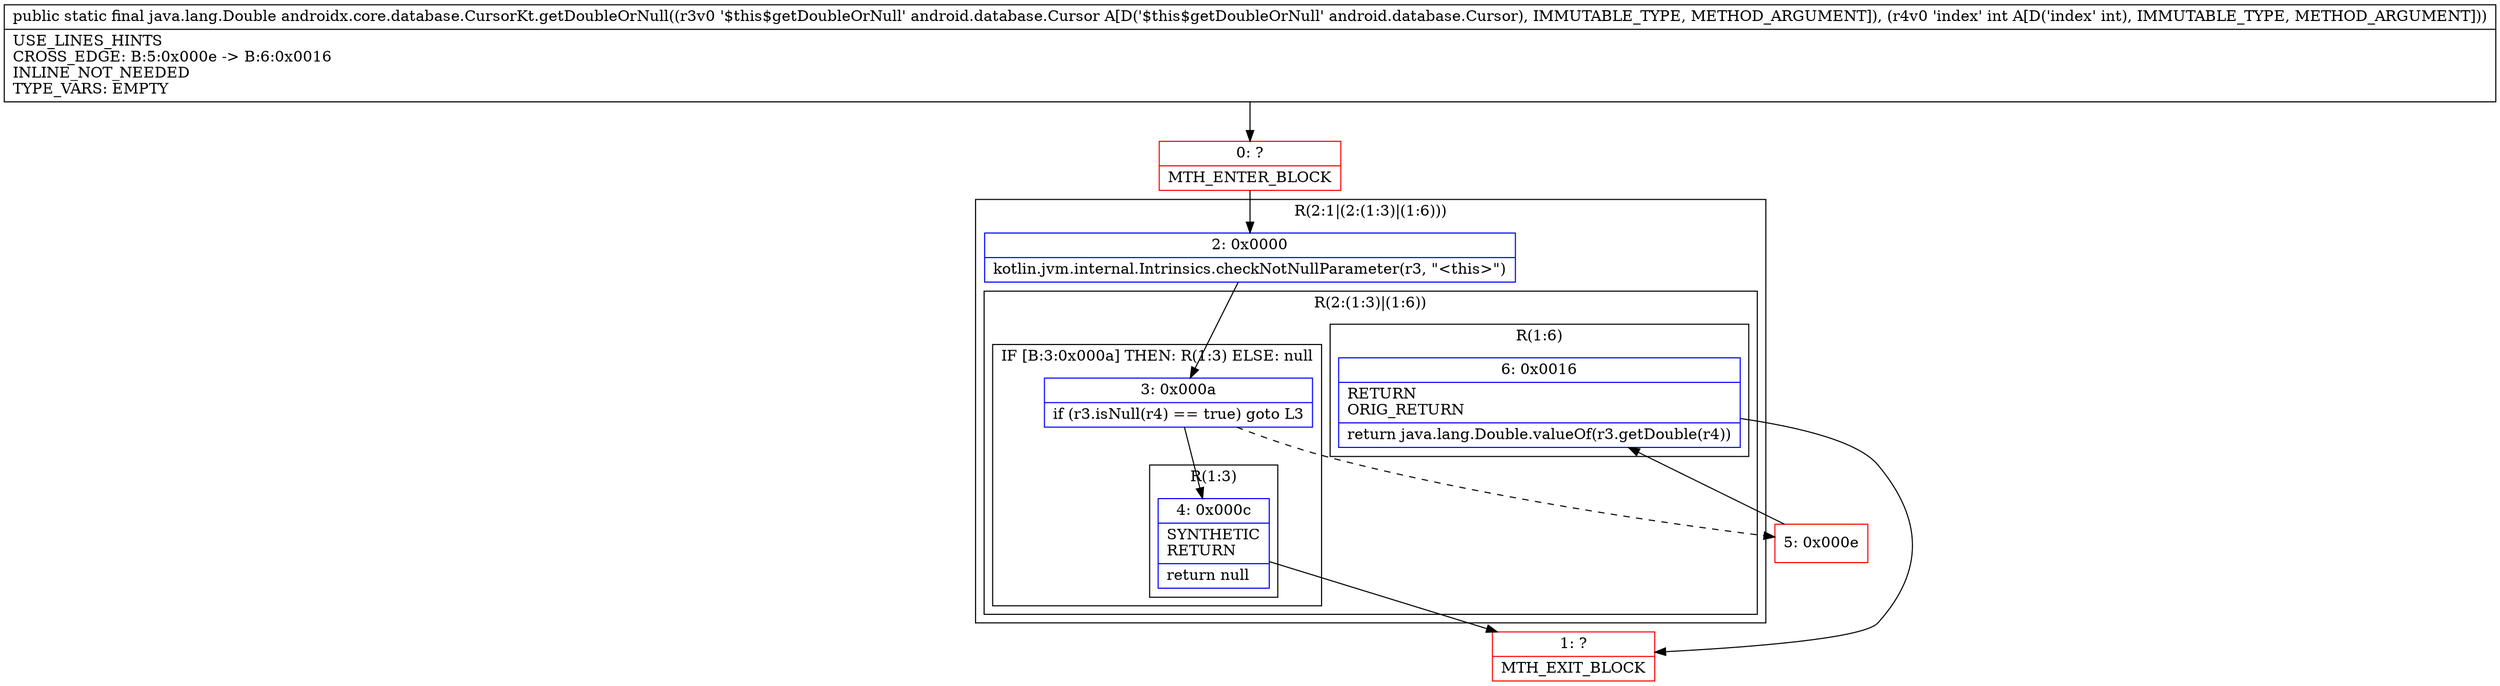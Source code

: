 digraph "CFG forandroidx.core.database.CursorKt.getDoubleOrNull(Landroid\/database\/Cursor;I)Ljava\/lang\/Double;" {
subgraph cluster_Region_2086701463 {
label = "R(2:1|(2:(1:3)|(1:6)))";
node [shape=record,color=blue];
Node_2 [shape=record,label="{2\:\ 0x0000|kotlin.jvm.internal.Intrinsics.checkNotNullParameter(r3, \"\<this\>\")\l}"];
subgraph cluster_Region_38211095 {
label = "R(2:(1:3)|(1:6))";
node [shape=record,color=blue];
subgraph cluster_IfRegion_872651397 {
label = "IF [B:3:0x000a] THEN: R(1:3) ELSE: null";
node [shape=record,color=blue];
Node_3 [shape=record,label="{3\:\ 0x000a|if (r3.isNull(r4) == true) goto L3\l}"];
subgraph cluster_Region_170461142 {
label = "R(1:3)";
node [shape=record,color=blue];
Node_4 [shape=record,label="{4\:\ 0x000c|SYNTHETIC\lRETURN\l|return null\l}"];
}
}
subgraph cluster_Region_1920797493 {
label = "R(1:6)";
node [shape=record,color=blue];
Node_6 [shape=record,label="{6\:\ 0x0016|RETURN\lORIG_RETURN\l|return java.lang.Double.valueOf(r3.getDouble(r4))\l}"];
}
}
}
Node_0 [shape=record,color=red,label="{0\:\ ?|MTH_ENTER_BLOCK\l}"];
Node_1 [shape=record,color=red,label="{1\:\ ?|MTH_EXIT_BLOCK\l}"];
Node_5 [shape=record,color=red,label="{5\:\ 0x000e}"];
MethodNode[shape=record,label="{public static final java.lang.Double androidx.core.database.CursorKt.getDoubleOrNull((r3v0 '$this$getDoubleOrNull' android.database.Cursor A[D('$this$getDoubleOrNull' android.database.Cursor), IMMUTABLE_TYPE, METHOD_ARGUMENT]), (r4v0 'index' int A[D('index' int), IMMUTABLE_TYPE, METHOD_ARGUMENT]))  | USE_LINES_HINTS\lCROSS_EDGE: B:5:0x000e \-\> B:6:0x0016\lINLINE_NOT_NEEDED\lTYPE_VARS: EMPTY\l}"];
MethodNode -> Node_0;Node_2 -> Node_3;
Node_3 -> Node_4;
Node_3 -> Node_5[style=dashed];
Node_4 -> Node_1;
Node_6 -> Node_1;
Node_0 -> Node_2;
Node_5 -> Node_6;
}

